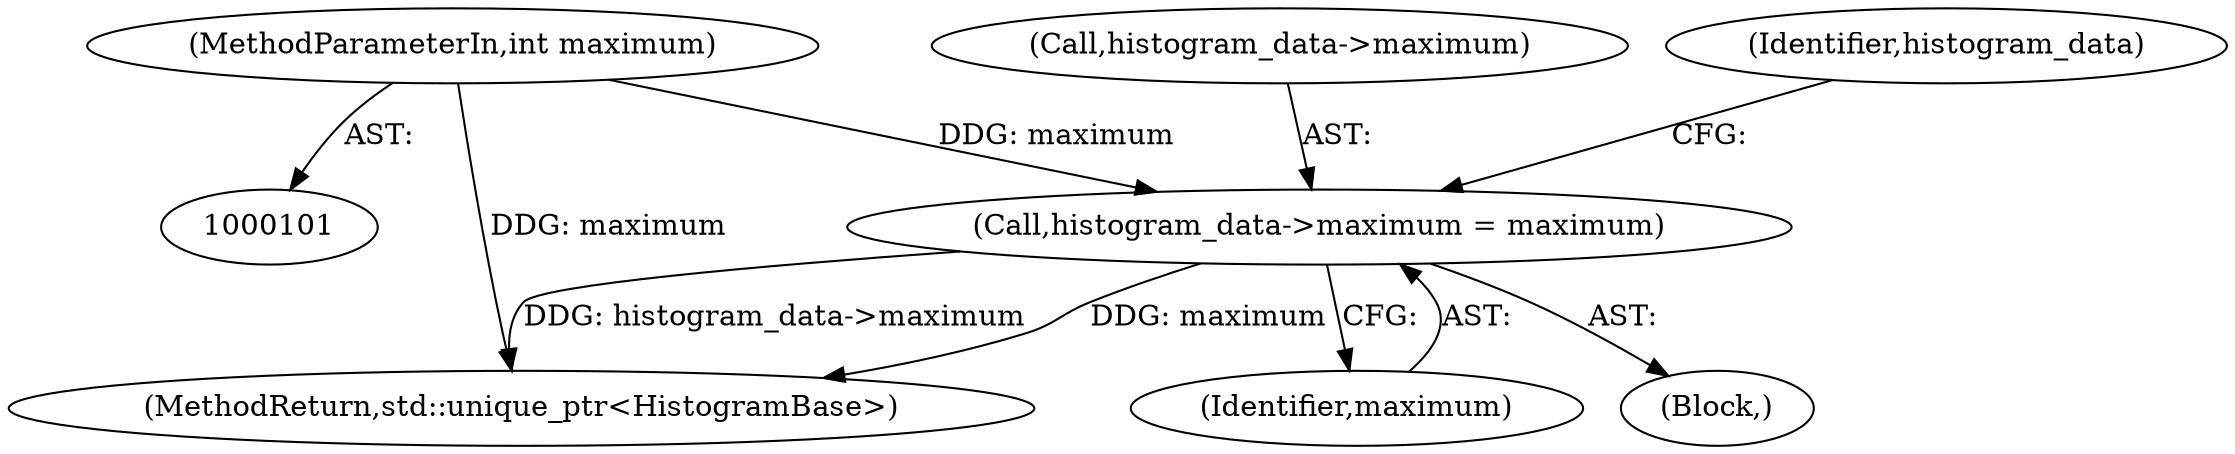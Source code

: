 digraph "0_Chrome_3f38b2253b19f9f9595f79fb92bfb5077e7b1959_0@pointer" {
"1000267" [label="(Call,histogram_data->maximum = maximum)"];
"1000105" [label="(MethodParameterIn,int maximum)"];
"1000268" [label="(Call,histogram_data->maximum)"];
"1000267" [label="(Call,histogram_data->maximum = maximum)"];
"1000261" [label="(Block,)"];
"1000105" [label="(MethodParameterIn,int maximum)"];
"1000373" [label="(MethodReturn,std::unique_ptr<HistogramBase>)"];
"1000274" [label="(Identifier,histogram_data)"];
"1000271" [label="(Identifier,maximum)"];
"1000267" -> "1000261"  [label="AST: "];
"1000267" -> "1000271"  [label="CFG: "];
"1000268" -> "1000267"  [label="AST: "];
"1000271" -> "1000267"  [label="AST: "];
"1000274" -> "1000267"  [label="CFG: "];
"1000267" -> "1000373"  [label="DDG: histogram_data->maximum"];
"1000267" -> "1000373"  [label="DDG: maximum"];
"1000105" -> "1000267"  [label="DDG: maximum"];
"1000105" -> "1000101"  [label="AST: "];
"1000105" -> "1000373"  [label="DDG: maximum"];
}

